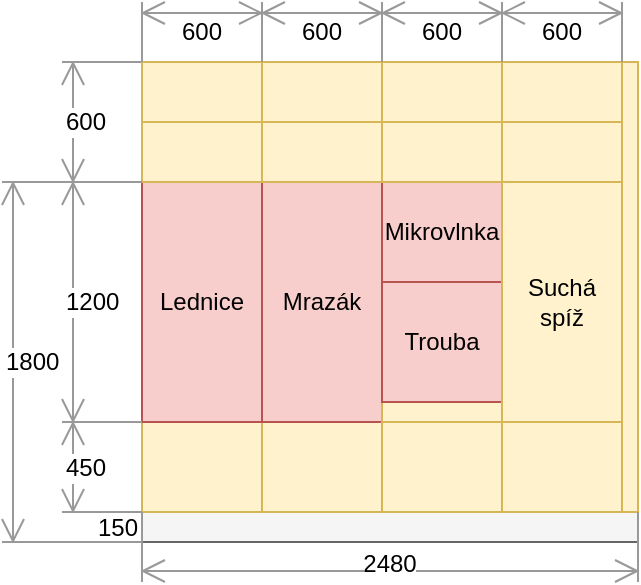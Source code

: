 <mxfile version="20.3.0" type="device"><diagram id="vtQquzI4iVmjjQQ1tL-T" name="Page-1"><mxGraphModel dx="670" dy="401" grid="1" gridSize="10" guides="1" tooltips="1" connect="1" arrows="1" fold="1" page="1" pageScale="1" pageWidth="1600" pageHeight="900" math="0" shadow="0"><root><mxCell id="0"/><mxCell id="1" parent="0"/><mxCell id="thXdoWXULZ0o-IUbp3jS-1" value="" style="rounded=0;whiteSpace=wrap;html=1;" vertex="1" parent="1"><mxGeometry x="360" y="350" width="248" height="240" as="geometry"/></mxCell><mxCell id="thXdoWXULZ0o-IUbp3jS-2" value="" style="rounded=0;whiteSpace=wrap;html=1;fillColor=#f5f5f5;fontColor=#333333;strokeColor=#666666;" vertex="1" parent="1"><mxGeometry x="360" y="575" width="248" height="15" as="geometry"/></mxCell><mxCell id="thXdoWXULZ0o-IUbp3jS-3" value="" style="rounded=0;whiteSpace=wrap;html=1;fillColor=#fff2cc;strokeColor=#d6b656;" vertex="1" parent="1"><mxGeometry x="360" y="530" width="60" height="45" as="geometry"/></mxCell><mxCell id="thXdoWXULZ0o-IUbp3jS-4" value="Lednice" style="rounded=0;whiteSpace=wrap;html=1;fillColor=#f8cecc;strokeColor=#b85450;" vertex="1" parent="1"><mxGeometry x="360" y="410" width="60" height="120" as="geometry"/></mxCell><mxCell id="thXdoWXULZ0o-IUbp3jS-5" value="150" style="shape=dimension;direction=south;whiteSpace=wrap;html=1;align=right;points=[];verticalAlign=middle;labelBackgroundColor=#ffffff;strokeColor=none;" vertex="1" parent="1"><mxGeometry x="320" y="575" width="40" height="15" as="geometry"/></mxCell><mxCell id="thXdoWXULZ0o-IUbp3jS-6" value="450" style="shape=dimension;direction=south;whiteSpace=wrap;html=1;align=left;points=[];verticalAlign=middle;labelBackgroundColor=#ffffff;strokeColor=#999999;" vertex="1" parent="1"><mxGeometry x="320" y="530" width="40" height="45" as="geometry"/></mxCell><mxCell id="thXdoWXULZ0o-IUbp3jS-7" value="1200" style="shape=dimension;direction=south;whiteSpace=wrap;html=1;align=left;points=[];verticalAlign=middle;labelBackgroundColor=#ffffff;strokeColor=#999999;" vertex="1" parent="1"><mxGeometry x="320" y="410" width="40" height="120" as="geometry"/></mxCell><mxCell id="thXdoWXULZ0o-IUbp3jS-8" value="" style="rounded=0;whiteSpace=wrap;html=1;fillColor=#fff2cc;strokeColor=#d6b656;" vertex="1" parent="1"><mxGeometry x="360" y="350" width="60" height="60" as="geometry"/></mxCell><mxCell id="thXdoWXULZ0o-IUbp3jS-9" value="600" style="shape=dimension;direction=south;whiteSpace=wrap;html=1;align=left;points=[];verticalAlign=middle;labelBackgroundColor=#ffffff;strokeColor=#999999;" vertex="1" parent="1"><mxGeometry x="320" y="350" width="40" height="60" as="geometry"/></mxCell><mxCell id="thXdoWXULZ0o-IUbp3jS-10" value="1800" style="shape=dimension;direction=south;whiteSpace=wrap;html=1;align=left;points=[];verticalAlign=middle;labelBackgroundColor=#ffffff;strokeColor=#999999;" vertex="1" parent="1"><mxGeometry x="290" y="410" width="70" height="180" as="geometry"/></mxCell><mxCell id="thXdoWXULZ0o-IUbp3jS-11" value="" style="rounded=0;whiteSpace=wrap;html=1;fillColor=#fff2cc;strokeColor=#d6b656;" vertex="1" parent="1"><mxGeometry x="360" y="350" width="60" height="30" as="geometry"/></mxCell><mxCell id="thXdoWXULZ0o-IUbp3jS-12" value="" style="rounded=0;whiteSpace=wrap;html=1;fillColor=#fff2cc;strokeColor=#d6b656;" vertex="1" parent="1"><mxGeometry x="420" y="530" width="60" height="45" as="geometry"/></mxCell><mxCell id="thXdoWXULZ0o-IUbp3jS-13" value="Mrazák" style="rounded=0;whiteSpace=wrap;html=1;fillColor=#f8cecc;strokeColor=#b85450;" vertex="1" parent="1"><mxGeometry x="420" y="410" width="60" height="120" as="geometry"/></mxCell><mxCell id="thXdoWXULZ0o-IUbp3jS-14" value="" style="rounded=0;whiteSpace=wrap;html=1;fillColor=#fff2cc;strokeColor=#d6b656;" vertex="1" parent="1"><mxGeometry x="420" y="350" width="60" height="60" as="geometry"/></mxCell><mxCell id="thXdoWXULZ0o-IUbp3jS-15" value="" style="rounded=0;whiteSpace=wrap;html=1;fillColor=#fff2cc;strokeColor=#d6b656;" vertex="1" parent="1"><mxGeometry x="420" y="350" width="60" height="30" as="geometry"/></mxCell><mxCell id="thXdoWXULZ0o-IUbp3jS-16" value="" style="rounded=0;whiteSpace=wrap;html=1;fillColor=#fff2cc;strokeColor=#d6b656;" vertex="1" parent="1"><mxGeometry x="480" y="520" width="60" height="55" as="geometry"/></mxCell><mxCell id="thXdoWXULZ0o-IUbp3jS-17" value="Trouba" style="rounded=0;whiteSpace=wrap;html=1;fillColor=#f8cecc;strokeColor=#b85450;" vertex="1" parent="1"><mxGeometry x="480" y="460" width="60" height="60" as="geometry"/></mxCell><mxCell id="thXdoWXULZ0o-IUbp3jS-18" value="Mikrovlnka" style="rounded=0;whiteSpace=wrap;html=1;fillColor=#f8cecc;strokeColor=#b85450;" vertex="1" parent="1"><mxGeometry x="480" y="410" width="60" height="50" as="geometry"/></mxCell><mxCell id="thXdoWXULZ0o-IUbp3jS-19" value="" style="rounded=0;whiteSpace=wrap;html=1;fillColor=#fff2cc;strokeColor=#d6b656;" vertex="1" parent="1"><mxGeometry x="480" y="350" width="60" height="60" as="geometry"/></mxCell><mxCell id="thXdoWXULZ0o-IUbp3jS-20" value="" style="rounded=0;whiteSpace=wrap;html=1;fillColor=#fff2cc;strokeColor=#d6b656;" vertex="1" parent="1"><mxGeometry x="480" y="350" width="60" height="30" as="geometry"/></mxCell><mxCell id="thXdoWXULZ0o-IUbp3jS-22" value="" style="rounded=0;whiteSpace=wrap;html=1;fillColor=#fff2cc;strokeColor=#d6b656;" vertex="1" parent="1"><mxGeometry x="540" y="530" width="60" height="45" as="geometry"/></mxCell><mxCell id="thXdoWXULZ0o-IUbp3jS-23" value="Suchá spíž" style="rounded=0;whiteSpace=wrap;html=1;fillColor=#fff2cc;strokeColor=#d6b656;" vertex="1" parent="1"><mxGeometry x="540" y="410" width="60" height="120" as="geometry"/></mxCell><mxCell id="thXdoWXULZ0o-IUbp3jS-24" value="" style="rounded=0;whiteSpace=wrap;html=1;fillColor=#fff2cc;strokeColor=#d6b656;" vertex="1" parent="1"><mxGeometry x="540" y="350" width="60" height="60" as="geometry"/></mxCell><mxCell id="thXdoWXULZ0o-IUbp3jS-25" value="" style="rounded=0;whiteSpace=wrap;html=1;fillColor=#fff2cc;strokeColor=#d6b656;" vertex="1" parent="1"><mxGeometry x="540" y="350" width="60" height="30" as="geometry"/></mxCell><mxCell id="thXdoWXULZ0o-IUbp3jS-26" value="" style="rounded=0;whiteSpace=wrap;html=1;fillColor=#fff2cc;strokeColor=#d6b656;" vertex="1" parent="1"><mxGeometry x="600" y="350" width="8" height="225" as="geometry"/></mxCell><mxCell id="thXdoWXULZ0o-IUbp3jS-27" value="2480" style="shape=dimension;direction=east;whiteSpace=wrap;html=1;align=center;points=[];verticalAlign=bottom;spacingTop=-8;labelBackgroundColor=#ffffff;strokeColor=#999999;" vertex="1" parent="1"><mxGeometry x="360" y="575" width="248" height="35" as="geometry"/></mxCell><mxCell id="thXdoWXULZ0o-IUbp3jS-28" value="600" style="shape=dimension;direction=west;whiteSpace=wrap;html=1;align=center;points=[];verticalAlign=middle;labelBackgroundColor=#ffffff;strokeColor=#999999;" vertex="1" parent="1"><mxGeometry x="360" y="320" width="60" height="30" as="geometry"/></mxCell><mxCell id="thXdoWXULZ0o-IUbp3jS-29" value="600" style="shape=dimension;direction=west;whiteSpace=wrap;html=1;align=center;points=[];verticalAlign=middle;labelBackgroundColor=#ffffff;strokeColor=#999999;" vertex="1" parent="1"><mxGeometry x="420" y="320" width="60" height="30" as="geometry"/></mxCell><mxCell id="thXdoWXULZ0o-IUbp3jS-30" value="600" style="shape=dimension;direction=west;whiteSpace=wrap;html=1;align=center;points=[];verticalAlign=middle;labelBackgroundColor=#ffffff;strokeColor=#999999;" vertex="1" parent="1"><mxGeometry x="480" y="320" width="60" height="30" as="geometry"/></mxCell><mxCell id="thXdoWXULZ0o-IUbp3jS-31" value="600" style="shape=dimension;direction=west;whiteSpace=wrap;html=1;align=center;points=[];verticalAlign=middle;labelBackgroundColor=#ffffff;strokeColor=#999999;" vertex="1" parent="1"><mxGeometry x="540" y="320" width="60" height="30" as="geometry"/></mxCell><mxCell id="thXdoWXULZ0o-IUbp3jS-33" value="" style="rounded=0;whiteSpace=wrap;html=1;fillColor=#fff2cc;strokeColor=#d6b656;" vertex="1" parent="1"><mxGeometry x="480" y="530" width="60" height="45" as="geometry"/></mxCell></root></mxGraphModel></diagram></mxfile>